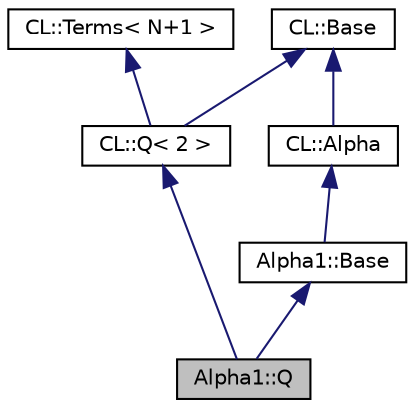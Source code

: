 digraph G
{
  edge [fontname="Helvetica",fontsize="10",labelfontname="Helvetica",labelfontsize="10"];
  node [fontname="Helvetica",fontsize="10",shape=record];
  Node1 [label="Alpha1::Q",height=0.2,width=0.4,color="black", fillcolor="grey75", style="filled" fontcolor="black"];
  Node2 -> Node1 [dir=back,color="midnightblue",fontsize="10",style="solid",fontname="Helvetica"];
  Node2 [label="CL::Q\< 2 \>",height=0.2,width=0.4,color="black", fillcolor="white", style="filled",URL="$classCL_1_1Q.html"];
  Node3 -> Node2 [dir=back,color="midnightblue",fontsize="10",style="solid",fontname="Helvetica"];
  Node3 [label="CL::Base",height=0.2,width=0.4,color="black", fillcolor="white", style="filled",URL="$classCL_1_1Base.html"];
  Node4 -> Node2 [dir=back,color="midnightblue",fontsize="10",style="solid",fontname="Helvetica"];
  Node4 [label="CL::Terms\< N+1 \>",height=0.2,width=0.4,color="black", fillcolor="white", style="filled",URL="$classCL_1_1Terms.html"];
  Node5 -> Node1 [dir=back,color="midnightblue",fontsize="10",style="solid",fontname="Helvetica"];
  Node5 [label="Alpha1::Base",height=0.2,width=0.4,color="black", fillcolor="white", style="filled",URL="$classAlpha1_1_1Base.html"];
  Node6 -> Node5 [dir=back,color="midnightblue",fontsize="10",style="solid",fontname="Helvetica"];
  Node6 [label="CL::Alpha",height=0.2,width=0.4,color="black", fillcolor="white", style="filled",URL="$classCL_1_1Alpha.html"];
  Node3 -> Node6 [dir=back,color="midnightblue",fontsize="10",style="solid",fontname="Helvetica"];
}
